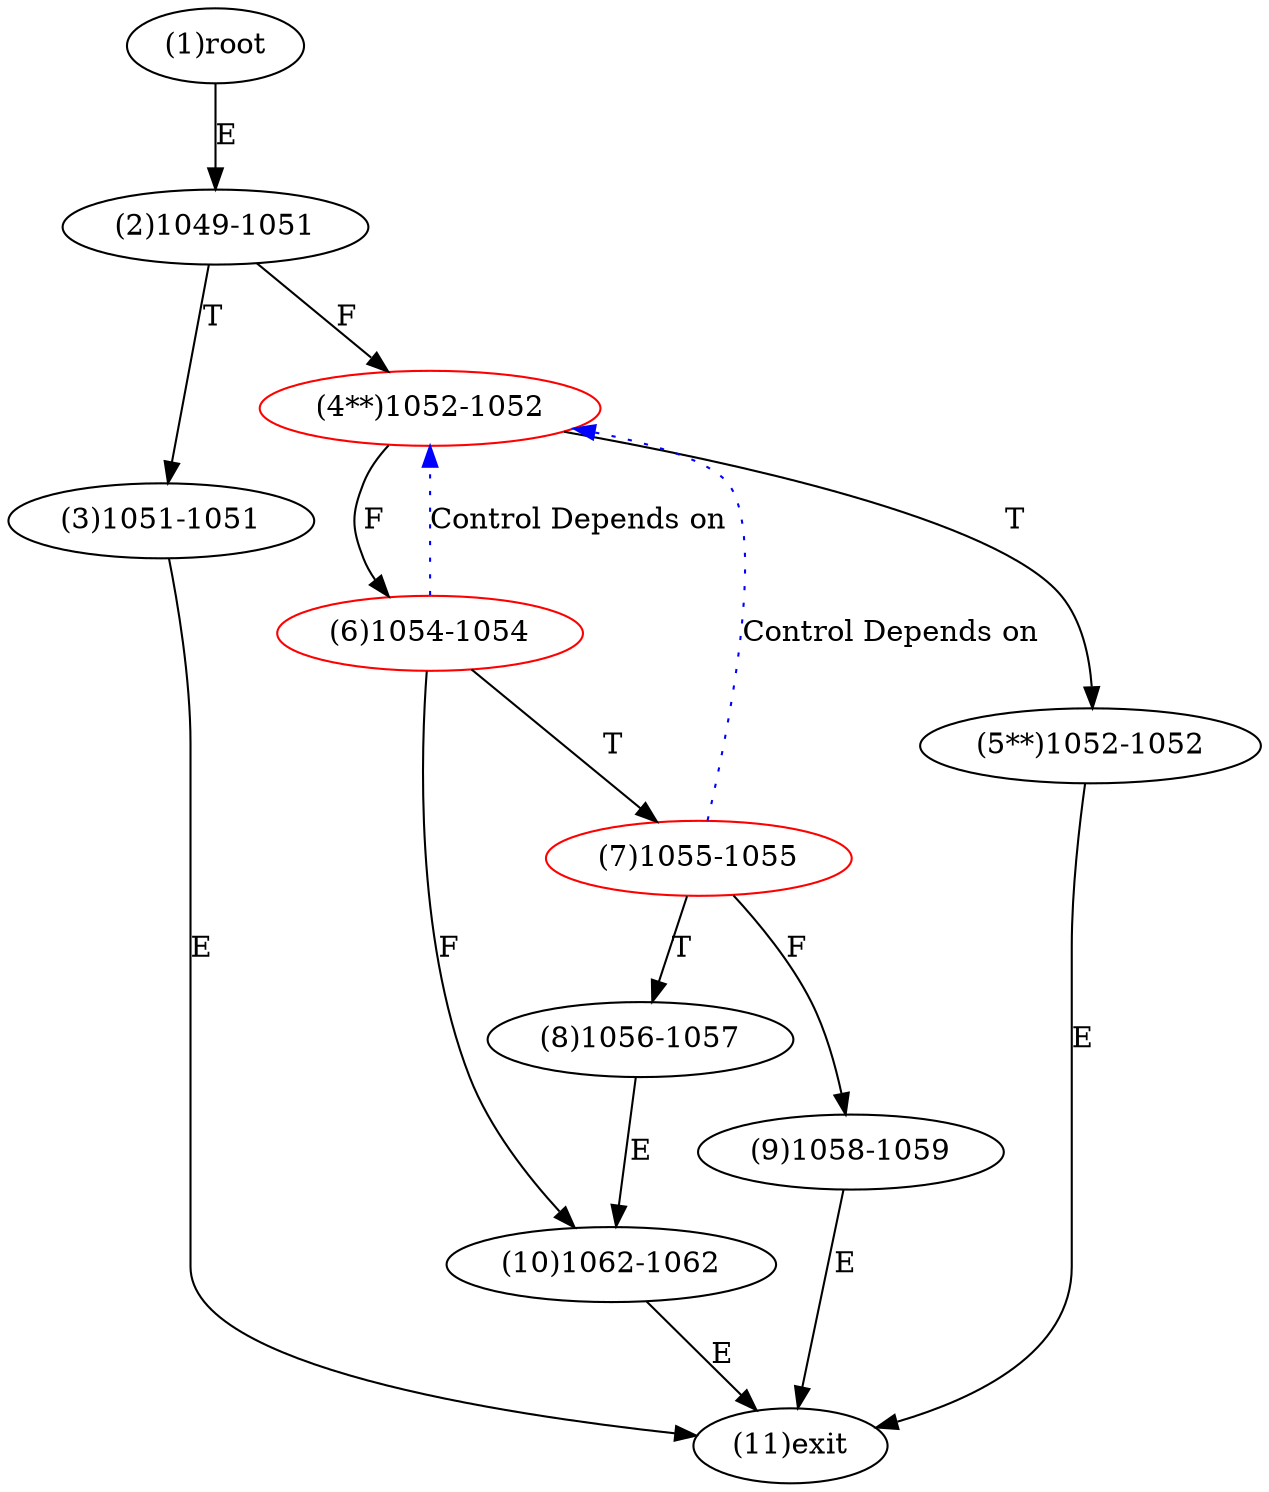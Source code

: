 digraph "" { 
1[ label="(1)root"];
2[ label="(2)1049-1051"];
3[ label="(3)1051-1051"];
4[ label="(4**)1052-1052",color=red];
5[ label="(5**)1052-1052"];
6[ label="(6)1054-1054",color=red];
7[ label="(7)1055-1055",color=red];
8[ label="(8)1056-1057"];
9[ label="(9)1058-1059"];
10[ label="(10)1062-1062"];
11[ label="(11)exit"];
1->2[ label="E"];
2->4[ label="F"];
2->3[ label="T"];
3->11[ label="E"];
4->6[ label="F"];
4->5[ label="T"];
5->11[ label="E"];
6->10[ label="F"];
6->7[ label="T"];
7->9[ label="F"];
7->8[ label="T"];
8->10[ label="E"];
9->11[ label="E"];
10->11[ label="E"];
6->4[ color="blue" label="Control Depends on" style = dotted ];
7->4[ color="blue" label="Control Depends on" style = dotted ];
}